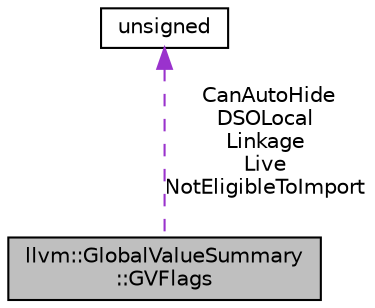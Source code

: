 digraph "llvm::GlobalValueSummary::GVFlags"
{
 // LATEX_PDF_SIZE
  bgcolor="transparent";
  edge [fontname="Helvetica",fontsize="10",labelfontname="Helvetica",labelfontsize="10"];
  node [fontname="Helvetica",fontsize="10",shape="box"];
  Node1 [label="llvm::GlobalValueSummary\l::GVFlags",height=0.2,width=0.4,color="black", fillcolor="grey75", style="filled", fontcolor="black",tooltip="Group flags (Linkage, NotEligibleToImport, etc.) as a bitfield."];
  Node2 -> Node1 [dir="back",color="darkorchid3",fontsize="10",style="dashed",label=" CanAutoHide\nDSOLocal\nLinkage\nLive\nNotEligibleToImport" ,fontname="Helvetica"];
  Node2 [label="unsigned",height=0.2,width=0.4,color="black",URL="$classunsigned.html",tooltip=" "];
}
